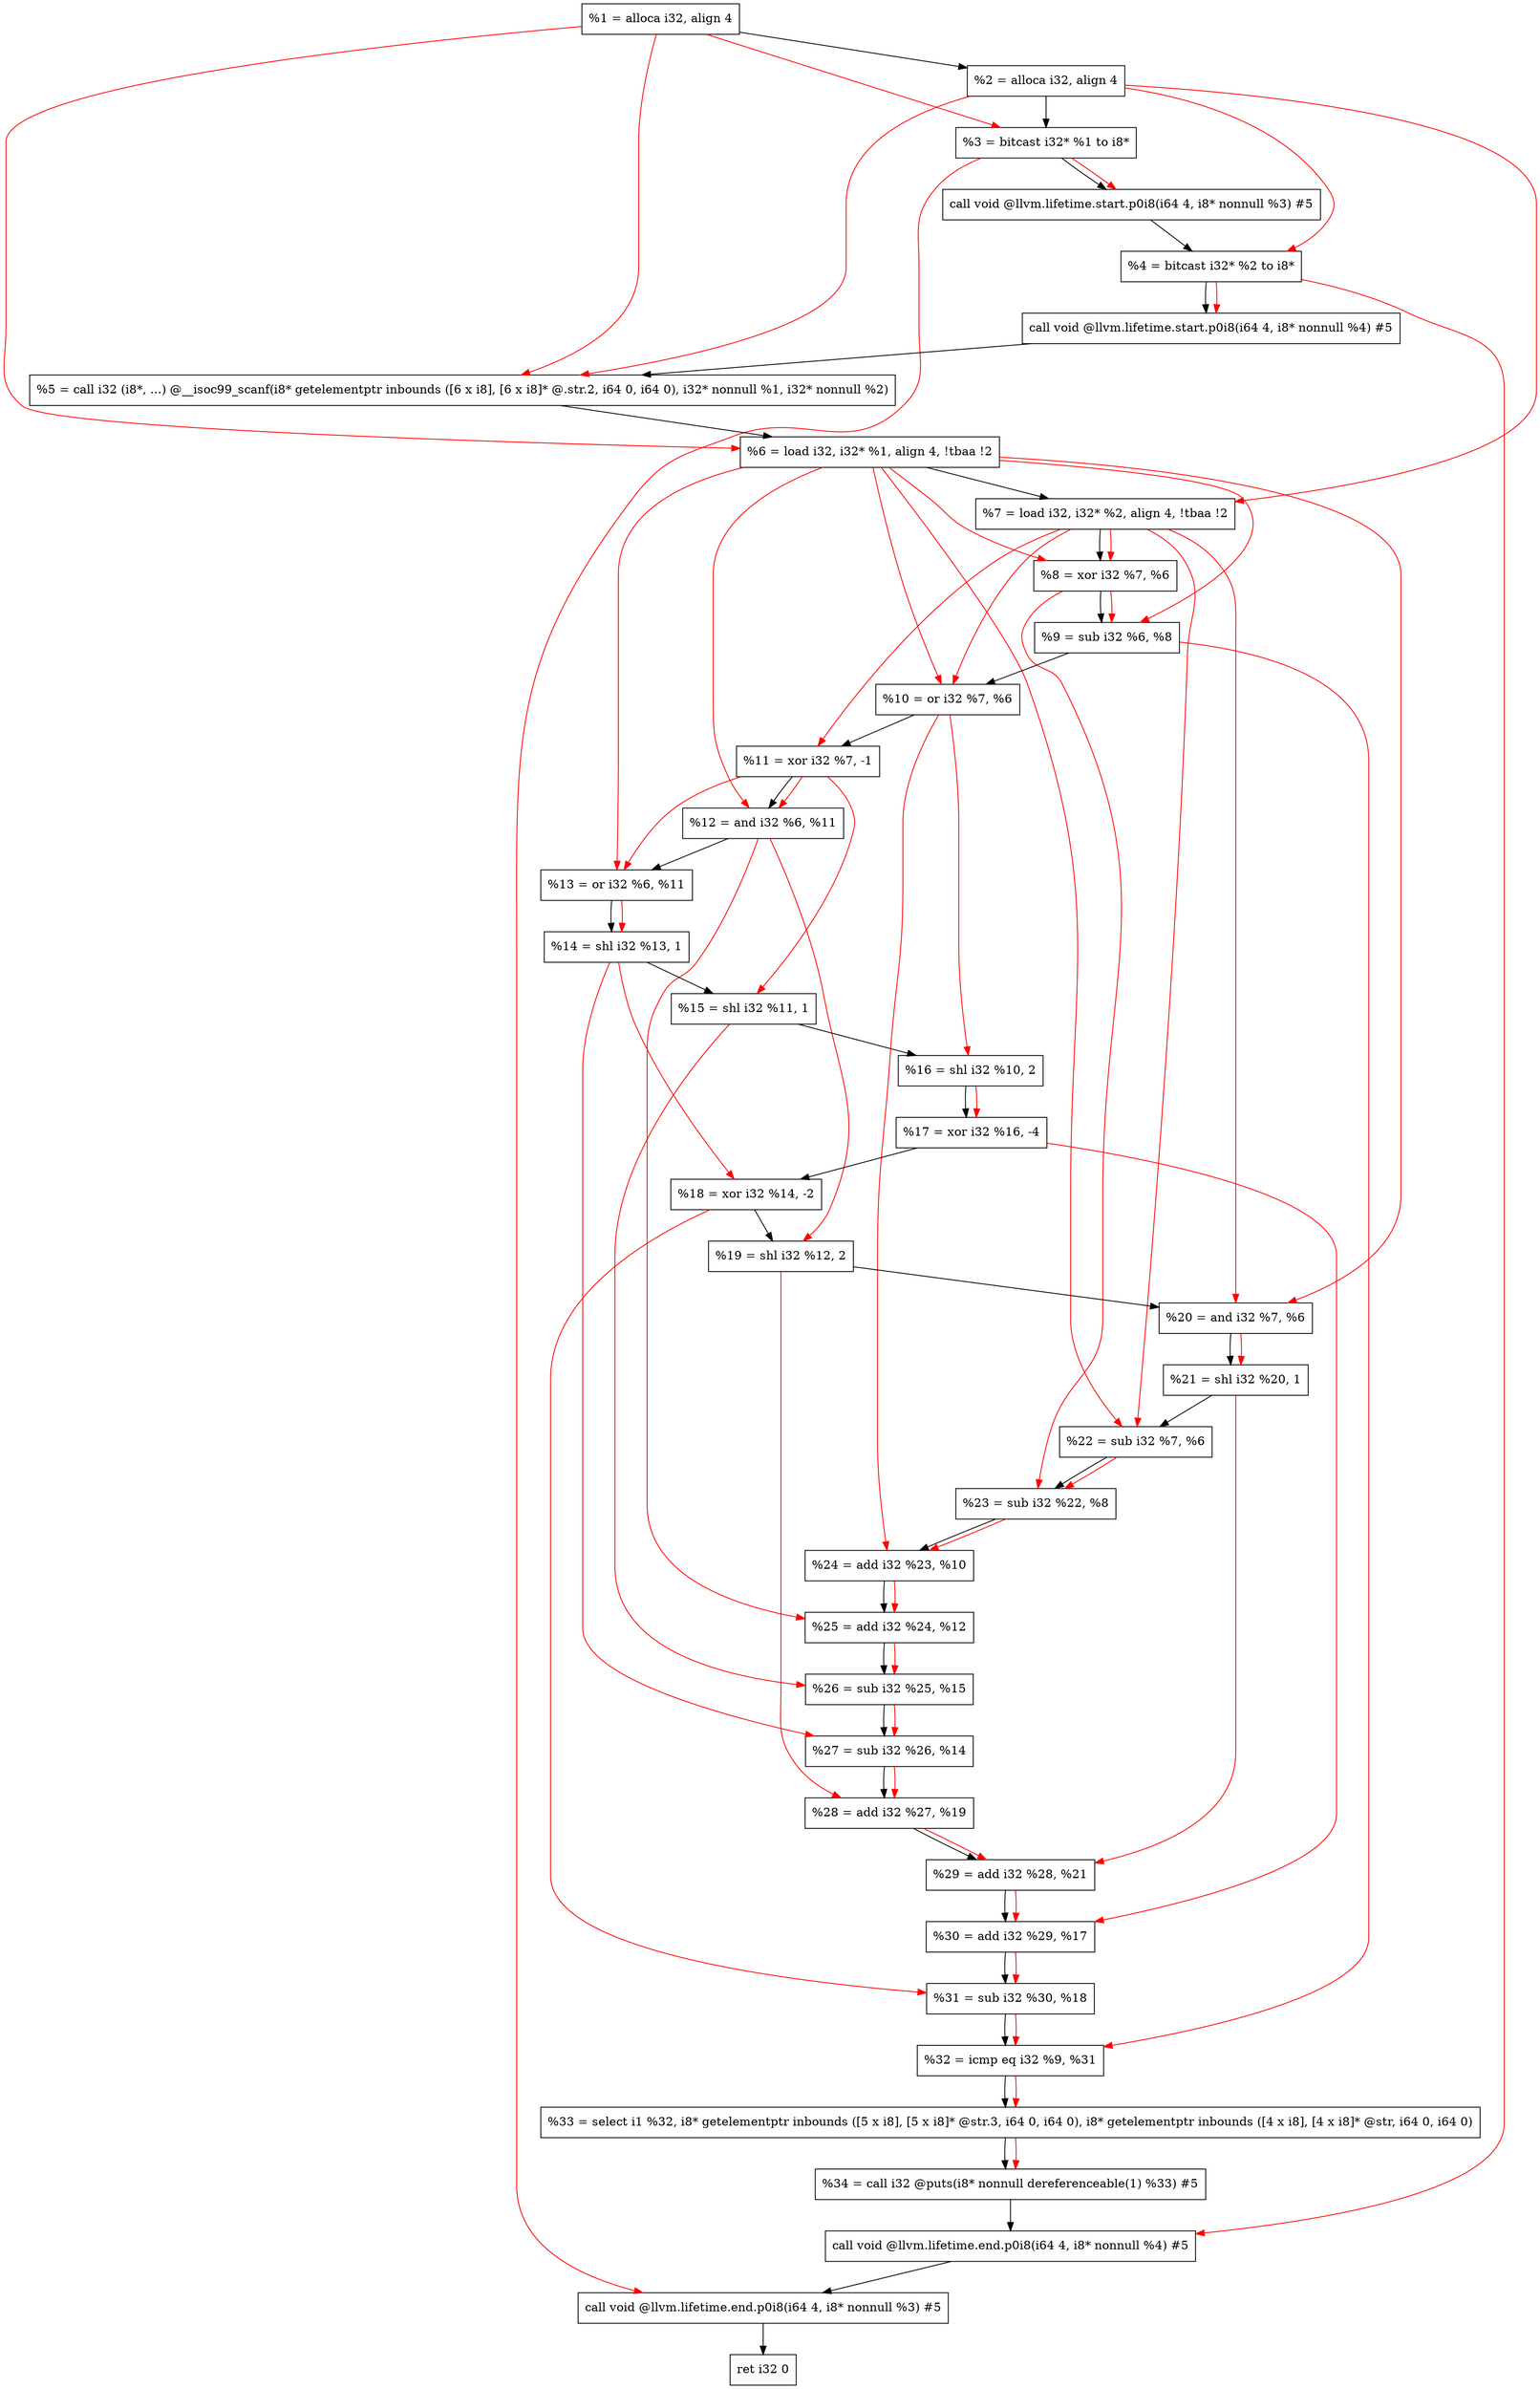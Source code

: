 digraph "DFG for'main' function" {
	Node0x1cb4dc8[shape=record, label="  %1 = alloca i32, align 4"];
	Node0x1cb4e48[shape=record, label="  %2 = alloca i32, align 4"];
	Node0x1cb4ed8[shape=record, label="  %3 = bitcast i32* %1 to i8*"];
	Node0x1cb5338[shape=record, label="  call void @llvm.lifetime.start.p0i8(i64 4, i8* nonnull %3) #5"];
	Node0x1cb5418[shape=record, label="  %4 = bitcast i32* %2 to i8*"];
	Node0x1cb5538[shape=record, label="  call void @llvm.lifetime.start.p0i8(i64 4, i8* nonnull %4) #5"];
	Node0x1cb5770[shape=record, label="  %5 = call i32 (i8*, ...) @__isoc99_scanf(i8* getelementptr inbounds ([6 x i8], [6 x i8]* @.str.2, i64 0, i64 0), i32* nonnull %1, i32* nonnull %2)"];
	Node0x1cb5828[shape=record, label="  %6 = load i32, i32* %1, align 4, !tbaa !2"];
	Node0x1cb6798[shape=record, label="  %7 = load i32, i32* %2, align 4, !tbaa !2"];
	Node0x1cb6e20[shape=record, label="  %8 = xor i32 %7, %6"];
	Node0x1cb6e90[shape=record, label="  %9 = sub i32 %6, %8"];
	Node0x1cb6f00[shape=record, label="  %10 = or i32 %7, %6"];
	Node0x1cb6f70[shape=record, label="  %11 = xor i32 %7, -1"];
	Node0x1cb6fe0[shape=record, label="  %12 = and i32 %6, %11"];
	Node0x1cb7050[shape=record, label="  %13 = or i32 %6, %11"];
	Node0x1cb70c0[shape=record, label="  %14 = shl i32 %13, 1"];
	Node0x1cb7130[shape=record, label="  %15 = shl i32 %11, 1"];
	Node0x1cb71a0[shape=record, label="  %16 = shl i32 %10, 2"];
	Node0x1cb7210[shape=record, label="  %17 = xor i32 %16, -4"];
	Node0x1cb7280[shape=record, label="  %18 = xor i32 %14, -2"];
	Node0x1cb72f0[shape=record, label="  %19 = shl i32 %12, 2"];
	Node0x1cb7360[shape=record, label="  %20 = and i32 %7, %6"];
	Node0x1cb73d0[shape=record, label="  %21 = shl i32 %20, 1"];
	Node0x1cb7440[shape=record, label="  %22 = sub i32 %7, %6"];
	Node0x1cb74b0[shape=record, label="  %23 = sub i32 %22, %8"];
	Node0x1cb7520[shape=record, label="  %24 = add i32 %23, %10"];
	Node0x1cb7590[shape=record, label="  %25 = add i32 %24, %12"];
	Node0x1cb7600[shape=record, label="  %26 = sub i32 %25, %15"];
	Node0x1cb7670[shape=record, label="  %27 = sub i32 %26, %14"];
	Node0x1cb76e0[shape=record, label="  %28 = add i32 %27, %19"];
	Node0x1cb7750[shape=record, label="  %29 = add i32 %28, %21"];
	Node0x1cb77c0[shape=record, label="  %30 = add i32 %29, %17"];
	Node0x1cb7830[shape=record, label="  %31 = sub i32 %30, %18"];
	Node0x1cb78a0[shape=record, label="  %32 = icmp eq i32 %9, %31"];
	Node0x1c559d8[shape=record, label="  %33 = select i1 %32, i8* getelementptr inbounds ([5 x i8], [5 x i8]* @str.3, i64 0, i64 0), i8* getelementptr inbounds ([4 x i8], [4 x i8]* @str, i64 0, i64 0)"];
	Node0x1cb7b40[shape=record, label="  %34 = call i32 @puts(i8* nonnull dereferenceable(1) %33) #5"];
	Node0x1cb7d98[shape=record, label="  call void @llvm.lifetime.end.p0i8(i64 4, i8* nonnull %4) #5"];
	Node0x1cb7ef8[shape=record, label="  call void @llvm.lifetime.end.p0i8(i64 4, i8* nonnull %3) #5"];
	Node0x1cb7fb8[shape=record, label="  ret i32 0"];
	Node0x1cb4dc8 -> Node0x1cb4e48;
	Node0x1cb4e48 -> Node0x1cb4ed8;
	Node0x1cb4ed8 -> Node0x1cb5338;
	Node0x1cb5338 -> Node0x1cb5418;
	Node0x1cb5418 -> Node0x1cb5538;
	Node0x1cb5538 -> Node0x1cb5770;
	Node0x1cb5770 -> Node0x1cb5828;
	Node0x1cb5828 -> Node0x1cb6798;
	Node0x1cb6798 -> Node0x1cb6e20;
	Node0x1cb6e20 -> Node0x1cb6e90;
	Node0x1cb6e90 -> Node0x1cb6f00;
	Node0x1cb6f00 -> Node0x1cb6f70;
	Node0x1cb6f70 -> Node0x1cb6fe0;
	Node0x1cb6fe0 -> Node0x1cb7050;
	Node0x1cb7050 -> Node0x1cb70c0;
	Node0x1cb70c0 -> Node0x1cb7130;
	Node0x1cb7130 -> Node0x1cb71a0;
	Node0x1cb71a0 -> Node0x1cb7210;
	Node0x1cb7210 -> Node0x1cb7280;
	Node0x1cb7280 -> Node0x1cb72f0;
	Node0x1cb72f0 -> Node0x1cb7360;
	Node0x1cb7360 -> Node0x1cb73d0;
	Node0x1cb73d0 -> Node0x1cb7440;
	Node0x1cb7440 -> Node0x1cb74b0;
	Node0x1cb74b0 -> Node0x1cb7520;
	Node0x1cb7520 -> Node0x1cb7590;
	Node0x1cb7590 -> Node0x1cb7600;
	Node0x1cb7600 -> Node0x1cb7670;
	Node0x1cb7670 -> Node0x1cb76e0;
	Node0x1cb76e0 -> Node0x1cb7750;
	Node0x1cb7750 -> Node0x1cb77c0;
	Node0x1cb77c0 -> Node0x1cb7830;
	Node0x1cb7830 -> Node0x1cb78a0;
	Node0x1cb78a0 -> Node0x1c559d8;
	Node0x1c559d8 -> Node0x1cb7b40;
	Node0x1cb7b40 -> Node0x1cb7d98;
	Node0x1cb7d98 -> Node0x1cb7ef8;
	Node0x1cb7ef8 -> Node0x1cb7fb8;
edge [color=red]
	Node0x1cb4dc8 -> Node0x1cb4ed8;
	Node0x1cb4ed8 -> Node0x1cb5338;
	Node0x1cb4e48 -> Node0x1cb5418;
	Node0x1cb5418 -> Node0x1cb5538;
	Node0x1cb4dc8 -> Node0x1cb5770;
	Node0x1cb4e48 -> Node0x1cb5770;
	Node0x1cb4dc8 -> Node0x1cb5828;
	Node0x1cb4e48 -> Node0x1cb6798;
	Node0x1cb6798 -> Node0x1cb6e20;
	Node0x1cb5828 -> Node0x1cb6e20;
	Node0x1cb5828 -> Node0x1cb6e90;
	Node0x1cb6e20 -> Node0x1cb6e90;
	Node0x1cb6798 -> Node0x1cb6f00;
	Node0x1cb5828 -> Node0x1cb6f00;
	Node0x1cb6798 -> Node0x1cb6f70;
	Node0x1cb5828 -> Node0x1cb6fe0;
	Node0x1cb6f70 -> Node0x1cb6fe0;
	Node0x1cb5828 -> Node0x1cb7050;
	Node0x1cb6f70 -> Node0x1cb7050;
	Node0x1cb7050 -> Node0x1cb70c0;
	Node0x1cb6f70 -> Node0x1cb7130;
	Node0x1cb6f00 -> Node0x1cb71a0;
	Node0x1cb71a0 -> Node0x1cb7210;
	Node0x1cb70c0 -> Node0x1cb7280;
	Node0x1cb6fe0 -> Node0x1cb72f0;
	Node0x1cb6798 -> Node0x1cb7360;
	Node0x1cb5828 -> Node0x1cb7360;
	Node0x1cb7360 -> Node0x1cb73d0;
	Node0x1cb6798 -> Node0x1cb7440;
	Node0x1cb5828 -> Node0x1cb7440;
	Node0x1cb7440 -> Node0x1cb74b0;
	Node0x1cb6e20 -> Node0x1cb74b0;
	Node0x1cb74b0 -> Node0x1cb7520;
	Node0x1cb6f00 -> Node0x1cb7520;
	Node0x1cb7520 -> Node0x1cb7590;
	Node0x1cb6fe0 -> Node0x1cb7590;
	Node0x1cb7590 -> Node0x1cb7600;
	Node0x1cb7130 -> Node0x1cb7600;
	Node0x1cb7600 -> Node0x1cb7670;
	Node0x1cb70c0 -> Node0x1cb7670;
	Node0x1cb7670 -> Node0x1cb76e0;
	Node0x1cb72f0 -> Node0x1cb76e0;
	Node0x1cb76e0 -> Node0x1cb7750;
	Node0x1cb73d0 -> Node0x1cb7750;
	Node0x1cb7750 -> Node0x1cb77c0;
	Node0x1cb7210 -> Node0x1cb77c0;
	Node0x1cb77c0 -> Node0x1cb7830;
	Node0x1cb7280 -> Node0x1cb7830;
	Node0x1cb6e90 -> Node0x1cb78a0;
	Node0x1cb7830 -> Node0x1cb78a0;
	Node0x1cb78a0 -> Node0x1c559d8;
	Node0x1c559d8 -> Node0x1cb7b40;
	Node0x1cb5418 -> Node0x1cb7d98;
	Node0x1cb4ed8 -> Node0x1cb7ef8;
}
